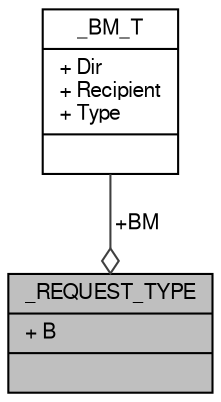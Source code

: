 digraph "_REQUEST_TYPE"
{
  edge [fontname="FreeSans",fontsize="10",labelfontname="FreeSans",labelfontsize="10"];
  node [fontname="FreeSans",fontsize="10",shape=record];
  Node1 [label="{_REQUEST_TYPE\n|+ B\l|}",height=0.2,width=0.4,color="black", fillcolor="grey75", style="filled", fontcolor="black"];
  Node2 -> Node1 [color="grey25",fontsize="10",style="solid",label=" +BM" ,arrowhead="odiamond"];
  Node2 [label="{_BM_T\n|+ Dir\l+ Recipient\l+ Type\l|}",height=0.2,width=0.4,color="black", fillcolor="white", style="filled",URL="$struct__BM__T.html"];
}
